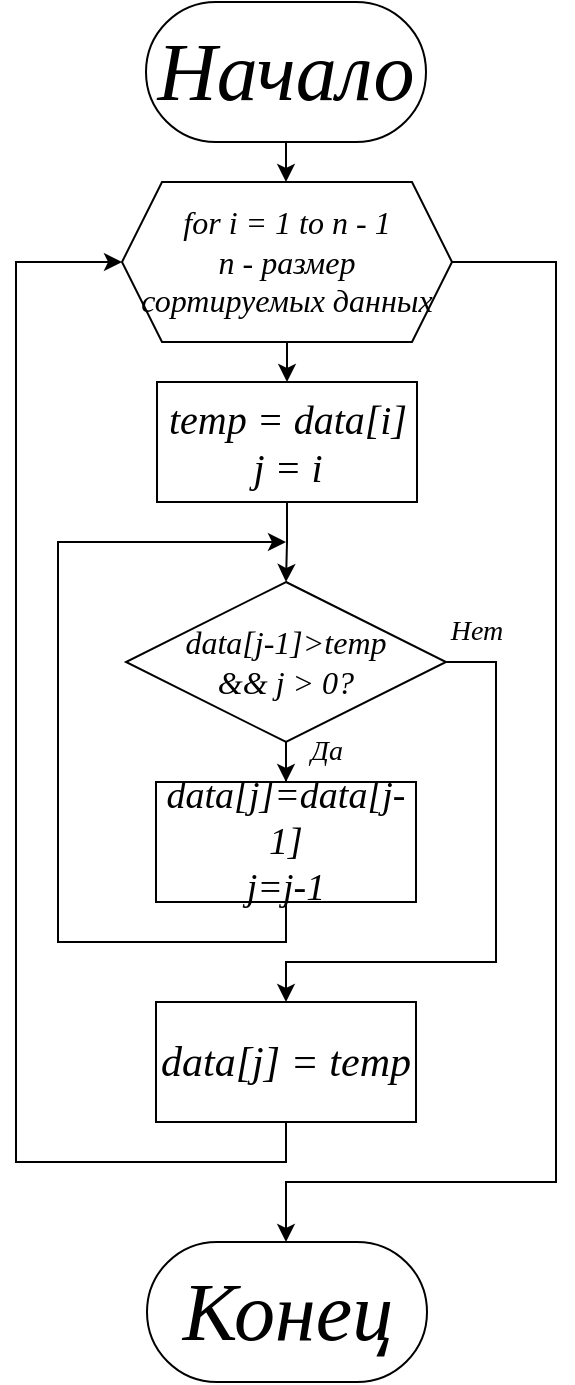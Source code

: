<mxfile version="23.1.5" type="device">
  <diagram name="Page-1" id="krlLLVuHp6nMf8_PuCLu">
    <mxGraphModel dx="795" dy="554" grid="1" gridSize="10" guides="1" tooltips="1" connect="1" arrows="1" fold="1" page="1" pageScale="1" pageWidth="850" pageHeight="1100" math="0" shadow="0">
      <root>
        <mxCell id="0" />
        <mxCell id="1" parent="0" />
        <mxCell id="wE5hzmVtrxH4fMtxzaI--26" style="edgeStyle=orthogonalEdgeStyle;rounded=0;orthogonalLoop=1;jettySize=auto;html=1;entryX=0.5;entryY=0;entryDx=0;entryDy=0;fontFamily=GOST Type B;fontStyle=2" parent="1" source="wE5hzmVtrxH4fMtxzaI--2" edge="1">
          <mxGeometry relative="1" as="geometry">
            <mxPoint x="425" y="150" as="targetPoint" />
          </mxGeometry>
        </mxCell>
        <mxCell id="wE5hzmVtrxH4fMtxzaI--2" value="&lt;font style=&quot;font-size: 41px;&quot;&gt;Начало&lt;/font&gt;" style="rounded=1;whiteSpace=wrap;html=1;arcSize=50;fontFamily=GOST Type B;fontStyle=2;fontSize=32;" parent="1" vertex="1">
          <mxGeometry x="355" y="60" width="140" height="70" as="geometry" />
        </mxCell>
        <mxCell id="wE5hzmVtrxH4fMtxzaI--14" style="edgeStyle=orthogonalEdgeStyle;rounded=0;orthogonalLoop=1;jettySize=auto;html=1;fontFamily=GOST Type B;fontStyle=2" parent="1" source="wE5hzmVtrxH4fMtxzaI--5" edge="1">
          <mxGeometry relative="1" as="geometry">
            <mxPoint x="425.529" y="250" as="targetPoint" />
          </mxGeometry>
        </mxCell>
        <mxCell id="wE5hzmVtrxH4fMtxzaI--42" style="edgeStyle=orthogonalEdgeStyle;rounded=0;orthogonalLoop=1;jettySize=auto;html=1;fontFamily=GOST Type B;fontStyle=2;" parent="1" source="wE5hzmVtrxH4fMtxzaI--5" edge="1">
          <mxGeometry relative="1" as="geometry">
            <mxPoint x="425" y="680" as="targetPoint" />
            <Array as="points">
              <mxPoint x="560" y="190" />
              <mxPoint x="560" y="650" />
              <mxPoint x="425" y="650" />
            </Array>
          </mxGeometry>
        </mxCell>
        <mxCell id="wE5hzmVtrxH4fMtxzaI--5" value="&lt;font style=&quot;font-size: 16px;&quot;&gt;for i = 1 to n - 1&lt;br style=&quot;&quot;&gt;n - размер &lt;br&gt;сортируемых данных&lt;/font&gt;" style="shape=hexagon;perimeter=hexagonPerimeter2;whiteSpace=wrap;html=1;fixedSize=1;fontFamily=GOST Type B;fontStyle=2;fontSize=14;" parent="1" vertex="1">
          <mxGeometry x="343" y="150" width="165" height="80" as="geometry" />
        </mxCell>
        <mxCell id="wE5hzmVtrxH4fMtxzaI--49" value="Нет" style="text;html=1;align=center;verticalAlign=middle;resizable=0;points=[];autosize=1;strokeColor=none;fillColor=none;fontFamily=GOST Type B;fontStyle=2;fontSize=14;" parent="1" vertex="1">
          <mxGeometry x="495" y="360" width="50" height="30" as="geometry" />
        </mxCell>
        <mxCell id="AJ-jYtxmaR9qbUo1SPaE-3" style="edgeStyle=orthogonalEdgeStyle;rounded=0;orthogonalLoop=1;jettySize=auto;html=1;entryX=0.5;entryY=0;entryDx=0;entryDy=0;" parent="1" source="AJ-jYtxmaR9qbUo1SPaE-1" target="AJ-jYtxmaR9qbUo1SPaE-2" edge="1">
          <mxGeometry relative="1" as="geometry" />
        </mxCell>
        <mxCell id="AJ-jYtxmaR9qbUo1SPaE-1" value="&lt;font style=&quot;font-size: 20px;&quot;&gt;temp = data[i]&lt;br&gt;j = i&lt;/font&gt;" style="rounded=0;whiteSpace=wrap;html=1;fontFamily=GOST Type B;fontStyle=2;fontSize=14;" parent="1" vertex="1">
          <mxGeometry x="360.5" y="250" width="130" height="60" as="geometry" />
        </mxCell>
        <mxCell id="AJ-jYtxmaR9qbUo1SPaE-5" style="edgeStyle=orthogonalEdgeStyle;rounded=0;orthogonalLoop=1;jettySize=auto;html=1;entryX=0.5;entryY=0;entryDx=0;entryDy=0;" parent="1" source="AJ-jYtxmaR9qbUo1SPaE-2" target="AJ-jYtxmaR9qbUo1SPaE-4" edge="1">
          <mxGeometry relative="1" as="geometry" />
        </mxCell>
        <mxCell id="AJ-jYtxmaR9qbUo1SPaE-10" style="edgeStyle=orthogonalEdgeStyle;rounded=0;orthogonalLoop=1;jettySize=auto;html=1;entryX=0.5;entryY=0;entryDx=0;entryDy=0;" parent="1" source="AJ-jYtxmaR9qbUo1SPaE-2" target="AJ-jYtxmaR9qbUo1SPaE-9" edge="1">
          <mxGeometry relative="1" as="geometry">
            <mxPoint x="540" y="560" as="targetPoint" />
            <Array as="points">
              <mxPoint x="530" y="390" />
              <mxPoint x="530" y="540" />
              <mxPoint x="425" y="540" />
            </Array>
          </mxGeometry>
        </mxCell>
        <mxCell id="AJ-jYtxmaR9qbUo1SPaE-2" value="&lt;font style=&quot;font-size: 16px;&quot;&gt;data[j-1]&amp;gt;temp&lt;br&gt;&amp;amp;&amp;amp; j &amp;gt; 0?&lt;/font&gt;" style="rhombus;whiteSpace=wrap;html=1;fontFamily=GOST Type B;fontStyle=2;fontSize=13;" parent="1" vertex="1">
          <mxGeometry x="345" y="350" width="160" height="80" as="geometry" />
        </mxCell>
        <mxCell id="AJ-jYtxmaR9qbUo1SPaE-7" style="edgeStyle=orthogonalEdgeStyle;rounded=0;orthogonalLoop=1;jettySize=auto;html=1;" parent="1" source="AJ-jYtxmaR9qbUo1SPaE-4" edge="1">
          <mxGeometry relative="1" as="geometry">
            <mxPoint x="425" y="330" as="targetPoint" />
            <Array as="points">
              <mxPoint x="425" y="530" />
              <mxPoint x="311" y="530" />
              <mxPoint x="311" y="330" />
            </Array>
          </mxGeometry>
        </mxCell>
        <mxCell id="AJ-jYtxmaR9qbUo1SPaE-4" value="&lt;font style=&quot;font-size: 19px;&quot;&gt;data[j]=data[j-1]&lt;br&gt;j=j-1&lt;/font&gt;" style="rounded=0;whiteSpace=wrap;html=1;fontFamily=GOST Type B;fontStyle=2;fontSize=14;" parent="1" vertex="1">
          <mxGeometry x="360" y="450" width="130" height="60" as="geometry" />
        </mxCell>
        <mxCell id="AJ-jYtxmaR9qbUo1SPaE-8" value="Да" style="text;html=1;align=center;verticalAlign=middle;resizable=0;points=[];autosize=1;strokeColor=none;fillColor=none;fontFamily=GOST Type B;fontStyle=2;fontSize=14;" parent="1" vertex="1">
          <mxGeometry x="425" y="420" width="40" height="30" as="geometry" />
        </mxCell>
        <mxCell id="AJ-jYtxmaR9qbUo1SPaE-11" style="edgeStyle=orthogonalEdgeStyle;rounded=0;orthogonalLoop=1;jettySize=auto;html=1;entryX=0;entryY=0.5;entryDx=0;entryDy=0;" parent="1" source="AJ-jYtxmaR9qbUo1SPaE-9" target="wE5hzmVtrxH4fMtxzaI--5" edge="1">
          <mxGeometry relative="1" as="geometry">
            <mxPoint x="250.0" y="190" as="targetPoint" />
            <Array as="points">
              <mxPoint x="425" y="640" />
              <mxPoint x="290" y="640" />
              <mxPoint x="290" y="190" />
            </Array>
          </mxGeometry>
        </mxCell>
        <mxCell id="AJ-jYtxmaR9qbUo1SPaE-9" value="&lt;font style=&quot;font-size: 21px;&quot;&gt;data[j] = temp&lt;/font&gt;" style="rounded=0;whiteSpace=wrap;html=1;fontFamily=GOST Type B;fontStyle=2;fontSize=14;" parent="1" vertex="1">
          <mxGeometry x="360" y="560" width="130" height="60" as="geometry" />
        </mxCell>
        <mxCell id="AJ-jYtxmaR9qbUo1SPaE-12" value="&lt;font style=&quot;font-size: 41px;&quot;&gt;Конец&lt;/font&gt;" style="rounded=1;whiteSpace=wrap;html=1;arcSize=50;fontFamily=GOST Type B;fontStyle=2;fontSize=32;" parent="1" vertex="1">
          <mxGeometry x="355.5" y="680" width="140" height="70" as="geometry" />
        </mxCell>
      </root>
    </mxGraphModel>
  </diagram>
</mxfile>
